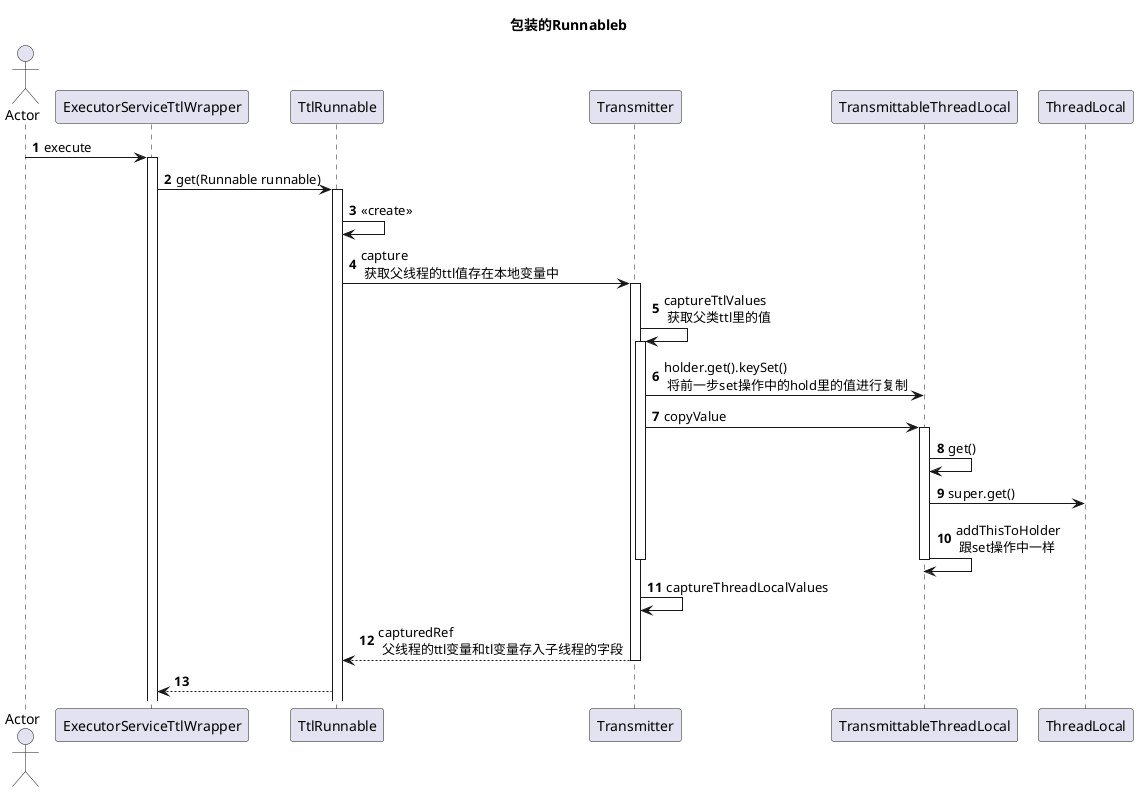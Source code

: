 @startuml
title 包装的Runnableb

actor Actor
participant ExecutorServiceTtlWrapper
participant TtlRunnable
autonumber
Actor -> ExecutorServiceTtlWrapper: execute
activate ExecutorServiceTtlWrapper
ExecutorServiceTtlWrapper -> TtlRunnable: get(Runnable runnable)
activate TtlRunnable
'TtlRunnable -> TtlRunnable: get(Runnable runnable, boolean releaseTtlValueReferenceAfterRun, boolean idempotent)
TtlRunnable->TtlRunnable:<<create>>
TtlRunnable->Transmitter:capture \n 获取父线程的ttl值存在本地变量中
activate Transmitter
Transmitter->Transmitter:captureTtlValues\n 获取父类ttl里的值
activate Transmitter
Transmitter->TransmittableThreadLocal:holder.get().keySet() \n 将前一步set操作中的hold里的值进行复制
Transmitter->TransmittableThreadLocal:copyValue
activate TransmittableThreadLocal
TransmittableThreadLocal->TransmittableThreadLocal:get()
TransmittableThreadLocal->ThreadLocal:super.get()
TransmittableThreadLocal->TransmittableThreadLocal:addThisToHolder \n 跟set操作中一样
deactivate TransmittableThreadLocal
deactivate Transmitter
Transmitter->Transmitter:captureThreadLocalValues
Transmitter-->TtlRunnable:capturedRef \n 父线程的ttl变量和tl变量存入子线程的字段
deactivate Transmitter
TtlRunnable-->ExecutorServiceTtlWrapper:

@enduml

